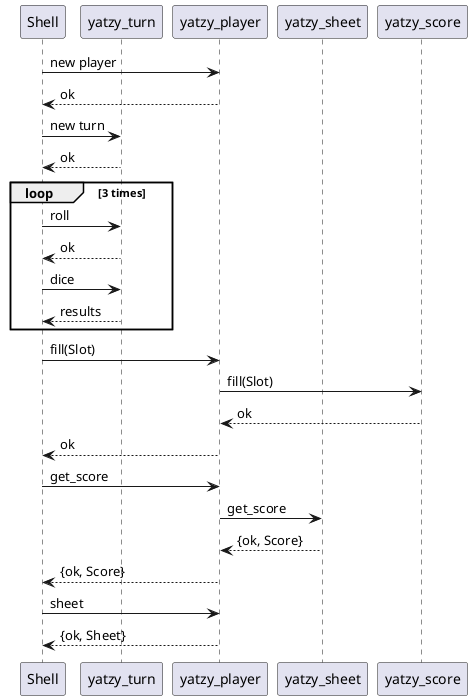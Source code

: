 @startuml
participant yatzy_turn order 10
participant yatzy_player order 20
participant yatzy_sheet order 30
participant yatzy_score order 40

Shell -> yatzy_player:new player
yatzy_player --> Shell: ok

Shell -> yatzy_turn:new turn
yatzy_turn --> Shell: ok

loop 3 times
    Shell -> yatzy_turn: roll
    yatzy_turn --> Shell: ok

    Shell -> yatzy_turn: dice
    yatzy_turn --> Shell: results

end

Shell -> yatzy_player: fill(Slot)
yatzy_player -> yatzy_score:fill(Slot)
yatzy_score --> yatzy_player: ok
yatzy_player --> Shell: ok

Shell -> yatzy_player: get_score
yatzy_player -> yatzy_sheet: get_score
yatzy_sheet --> yatzy_player:{ok, Score}
yatzy_player --> Shell: {ok, Score}

Shell -> yatzy_player: sheet
yatzy_player --> Shell: {ok, Sheet}

@enduml